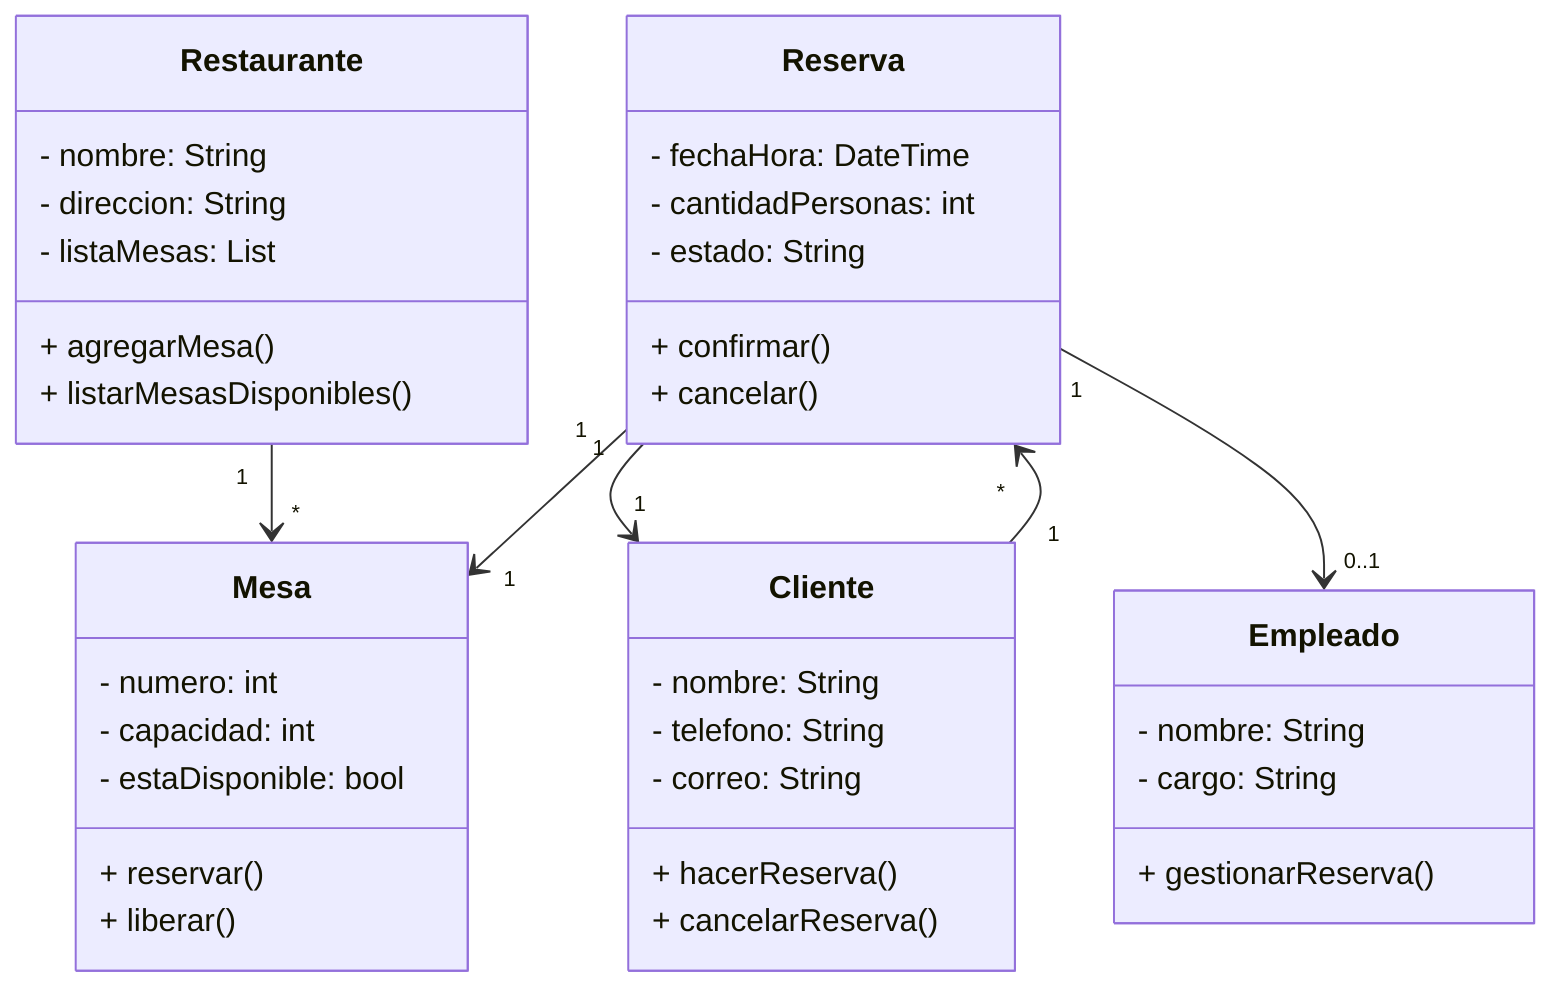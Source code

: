 classDiagram
    class Restaurante {
        - nombre: String
        - direccion: String
        - listaMesas: List<Mesa>
        + agregarMesa()
        + listarMesasDisponibles()
    }

    class Mesa {
        - numero: int
        - capacidad: int
        - estaDisponible: bool
        + reservar()
        + liberar()
    }

    class Reserva {
        - fechaHora: DateTime
        - cantidadPersonas: int
        - estado: String
        + confirmar()
        + cancelar()
    }

    class Cliente {
        - nombre: String
        - telefono: String
        - correo: String
        + hacerReserva()
        + cancelarReserva()
    }

    class Empleado {
        - nombre: String
        - cargo: String
        + gestionarReserva()
    }

    Restaurante "1" --> "*" Mesa
    Reserva "1" --> "1" Mesa
    Reserva "1" --> "1" Cliente
    Reserva "1" --> "0..1" Empleado
    Cliente "1" --> "*" Reserva